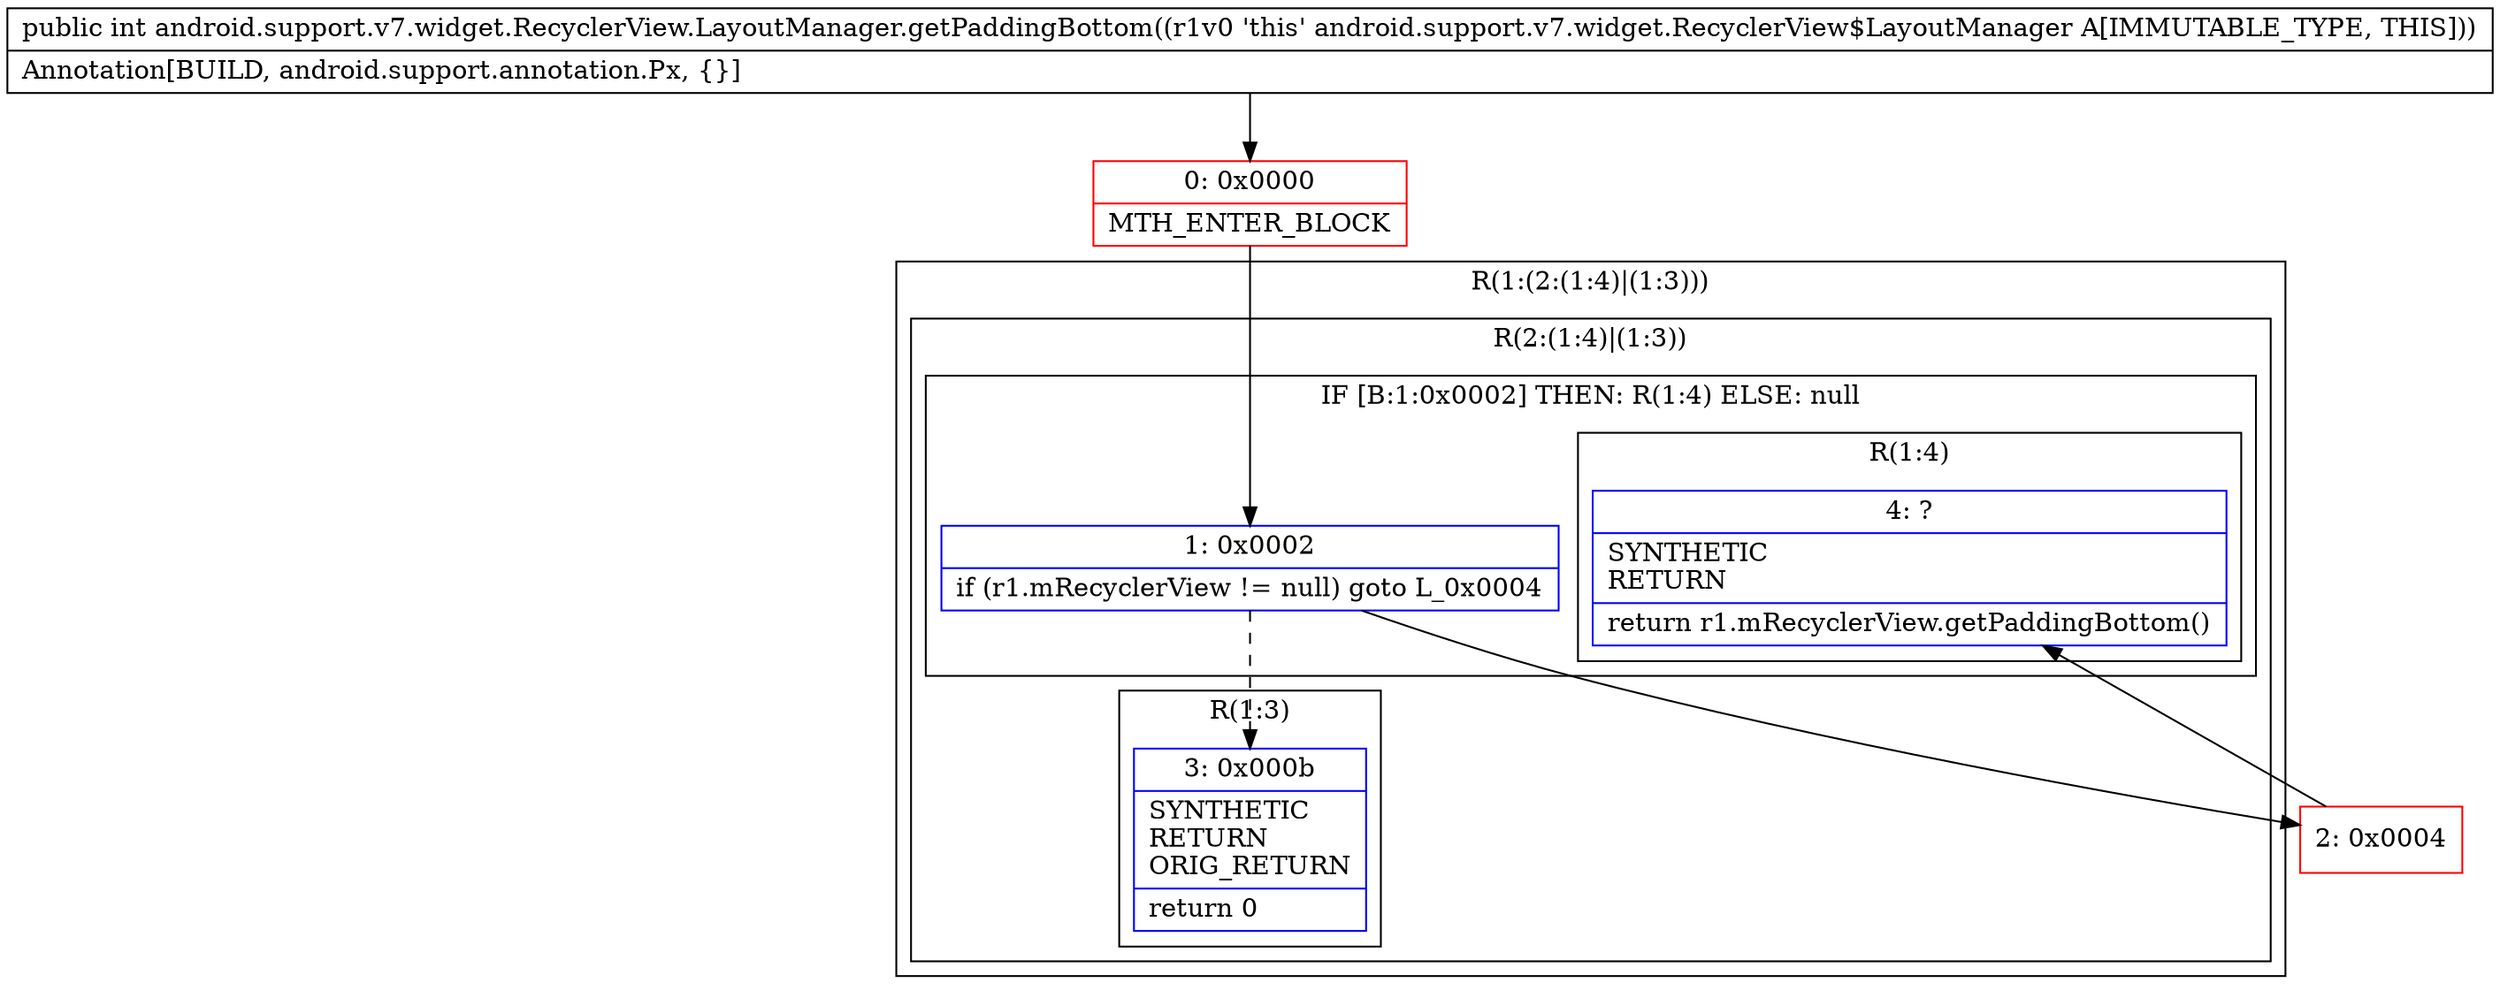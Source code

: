 digraph "CFG forandroid.support.v7.widget.RecyclerView.LayoutManager.getPaddingBottom()I" {
subgraph cluster_Region_507967220 {
label = "R(1:(2:(1:4)|(1:3)))";
node [shape=record,color=blue];
subgraph cluster_Region_19885960 {
label = "R(2:(1:4)|(1:3))";
node [shape=record,color=blue];
subgraph cluster_IfRegion_480680453 {
label = "IF [B:1:0x0002] THEN: R(1:4) ELSE: null";
node [shape=record,color=blue];
Node_1 [shape=record,label="{1\:\ 0x0002|if (r1.mRecyclerView != null) goto L_0x0004\l}"];
subgraph cluster_Region_797243114 {
label = "R(1:4)";
node [shape=record,color=blue];
Node_4 [shape=record,label="{4\:\ ?|SYNTHETIC\lRETURN\l|return r1.mRecyclerView.getPaddingBottom()\l}"];
}
}
subgraph cluster_Region_115098808 {
label = "R(1:3)";
node [shape=record,color=blue];
Node_3 [shape=record,label="{3\:\ 0x000b|SYNTHETIC\lRETURN\lORIG_RETURN\l|return 0\l}"];
}
}
}
Node_0 [shape=record,color=red,label="{0\:\ 0x0000|MTH_ENTER_BLOCK\l}"];
Node_2 [shape=record,color=red,label="{2\:\ 0x0004}"];
MethodNode[shape=record,label="{public int android.support.v7.widget.RecyclerView.LayoutManager.getPaddingBottom((r1v0 'this' android.support.v7.widget.RecyclerView$LayoutManager A[IMMUTABLE_TYPE, THIS]))  | Annotation[BUILD, android.support.annotation.Px, \{\}]\l}"];
MethodNode -> Node_0;
Node_1 -> Node_2;
Node_1 -> Node_3[style=dashed];
Node_0 -> Node_1;
Node_2 -> Node_4;
}

